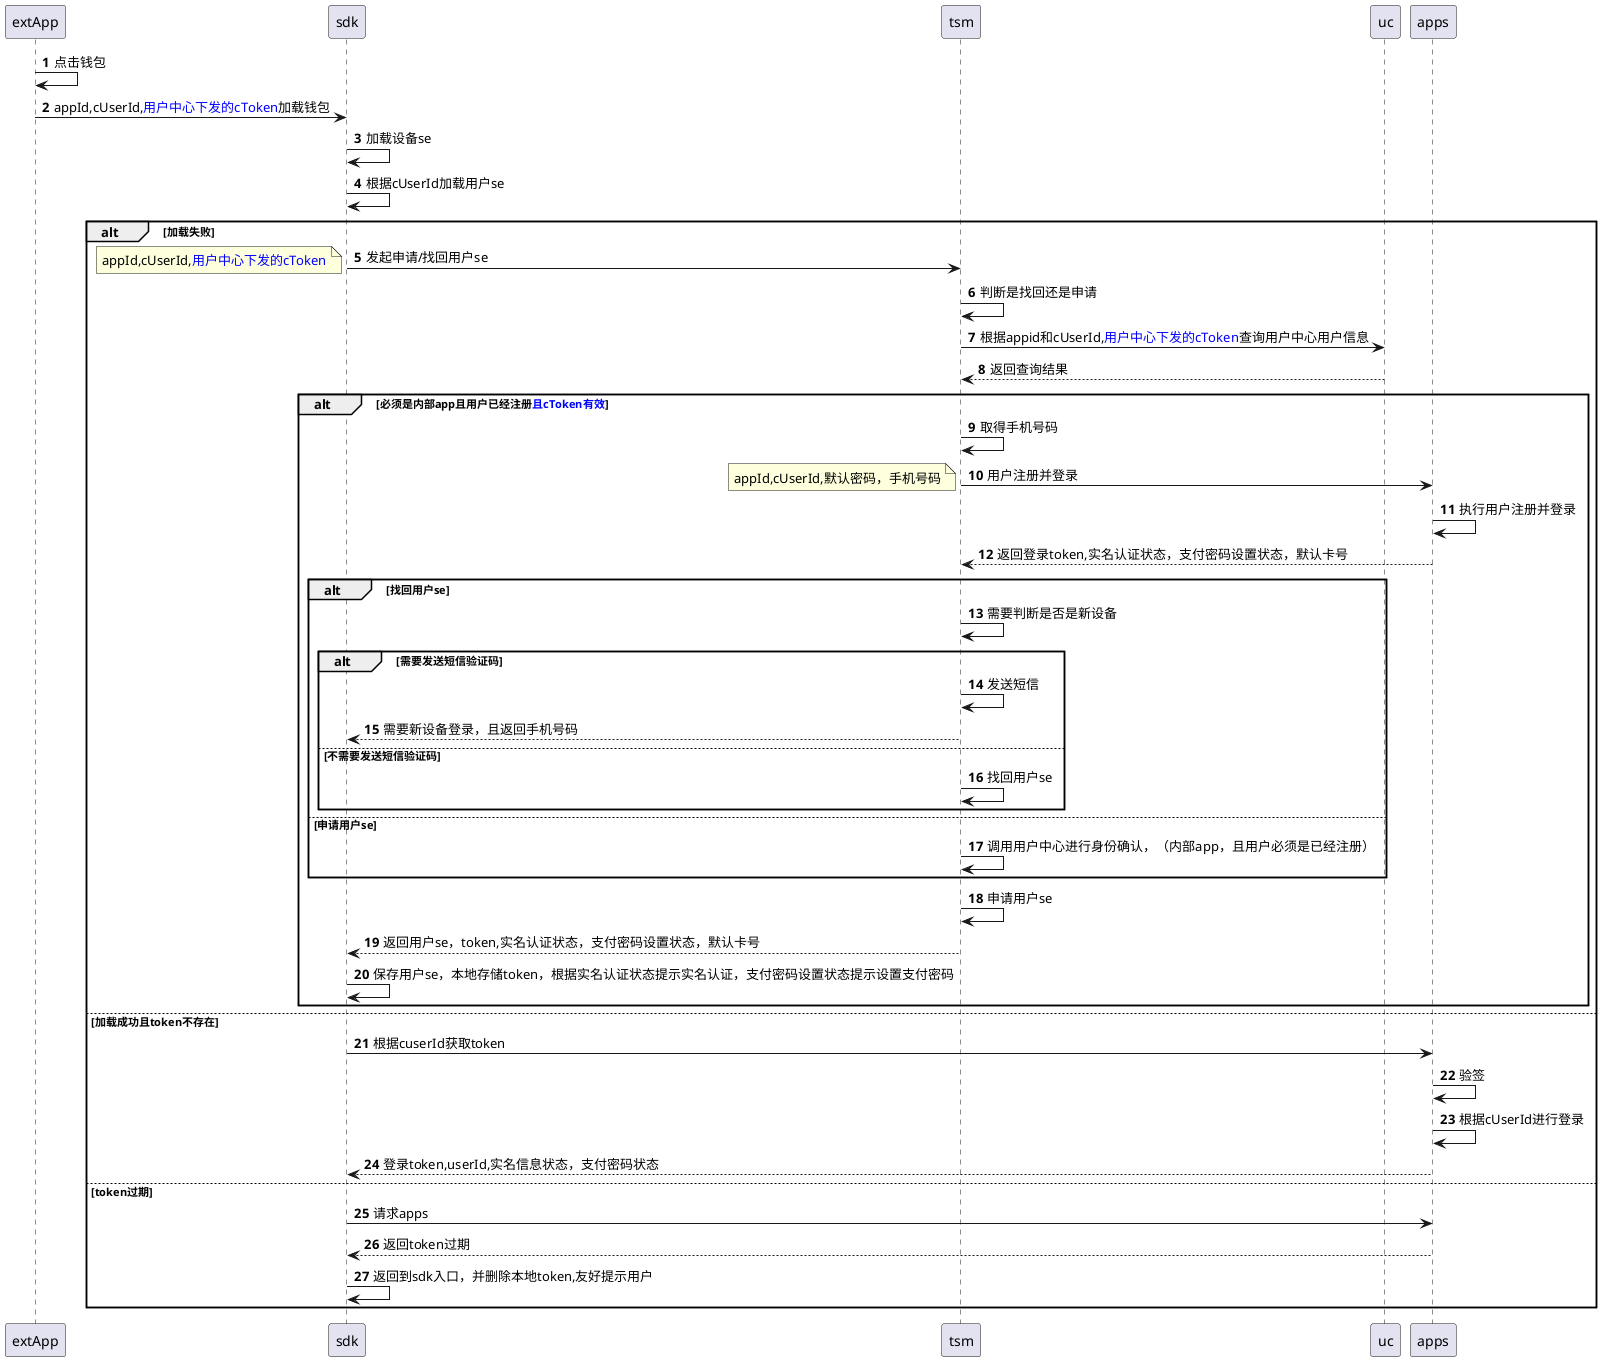 @startuml
autonumber
extApp->extApp:点击钱包
extApp->sdk:appId,cUserId,<font color=blue>用户中心下发的cToken</font>加载钱包
sdk->sdk:加载设备se
sdk->sdk:根据cUserId加载用户se
alt 加载失败
sdk->tsm:发起申请/找回用户se
note left: appId,cUserId,<font color=blue>用户中心下发的cToken</font>
tsm->tsm:判断是找回还是申请
tsm->uc:根据appid和cUserId,<font color=blue>用户中心下发的cToken</font>查询用户中心用户信息
uc-->tsm:返回查询结果
alt 必须是内部app且用户已经注册<font color=blue>且cToken有效</font>
tsm->tsm:取得手机号码
tsm->apps:用户注册并登录
note left:appId,cUserId,默认密码，手机号码
apps->apps:执行用户注册并登录
apps-->tsm:返回登录token,实名认证状态，支付密码设置状态，默认卡号
alt 找回用户se
tsm->tsm:需要判断是否是新设备
alt 需要发送短信验证码
tsm->tsm:发送短信
tsm-->sdk:需要新设备登录，且返回手机号码
else 不需要发送短信验证码
tsm->tsm:找回用户se
end
else 申请用户se
tsm->tsm:调用用户中心进行身份确认，（内部app，且用户必须是已经注册）
end
tsm->tsm:申请用户se
tsm-->sdk:返回用户se，token,实名认证状态，支付密码设置状态，默认卡号
sdk->sdk:保存用户se，本地存储token，根据实名认证状态提示实名认证，支付密码设置状态提示设置支付密码
end
else 加载成功且token不存在
sdk->apps:根据cuserId获取token
apps->apps:验签
apps->apps:根据cUserId进行登录
apps-->sdk:登录token,userId,实名信息状态，支付密码状态
else token过期
sdk->apps:请求apps
apps-->sdk:返回token过期
sdk->sdk:返回到sdk入口，并删除本地token,友好提示用户
end


@enduml